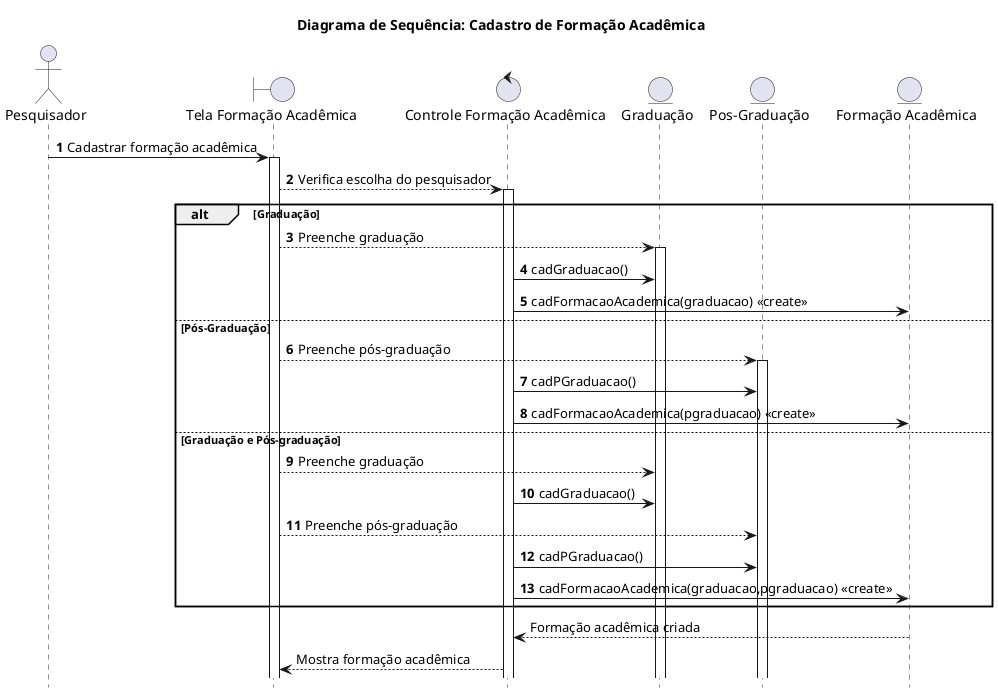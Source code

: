 @startuml diagramaSeq

    title "Diagrama de Sequência: Cadastro de Formação Acadêmica"
    hide footbox

    actor Pesquisador as pesq 
    boundary "Tela Formação Acadêmica" as uiFA
    control "Controle Formação Acadêmica" as contFA
    entity "Graduação" as GFA
    entity "Pos-Graduação" as PGFA 
    entity "Formação Acadêmica" as FA

    autonumber
    pesq -> uiFA ++: Cadastrar formação acadêmica
    uiFA --> contFA ++: Verifica escolha do pesquisador

    alt Graduação
        uiFA --> GFA ++: Preenche graduação
        contFA -> GFA : cadGraduacao() 
        contFA -> FA : cadFormacaoAcademica(graduacao) <<create>>

    else Pós-Graduação   
        uiFA --> PGFA ++: Preenche pós-graduação                    
        contFA -> PGFA : cadPGraduacao()
        contFA -> FA : cadFormacaoAcademica(pgraduacao) <<create>>
        
    else Graduação e Pós-graduação
        uiFA --> GFA : Preenche graduação
        contFA -> GFA : cadGraduacao()
        uiFA --> PGFA : Preenche pós-graduação
        contFA -> PGFA : cadPGraduacao()
        contFA -> FA : cadFormacaoAcademica(graduacao,pgraduacao) <<create>>
    end
    
    
    
    autonumber stop

    FA --> contFA : Formação acadêmica criada
    contFA --> uiFA : Mostra formação acadêmica 

@enduml